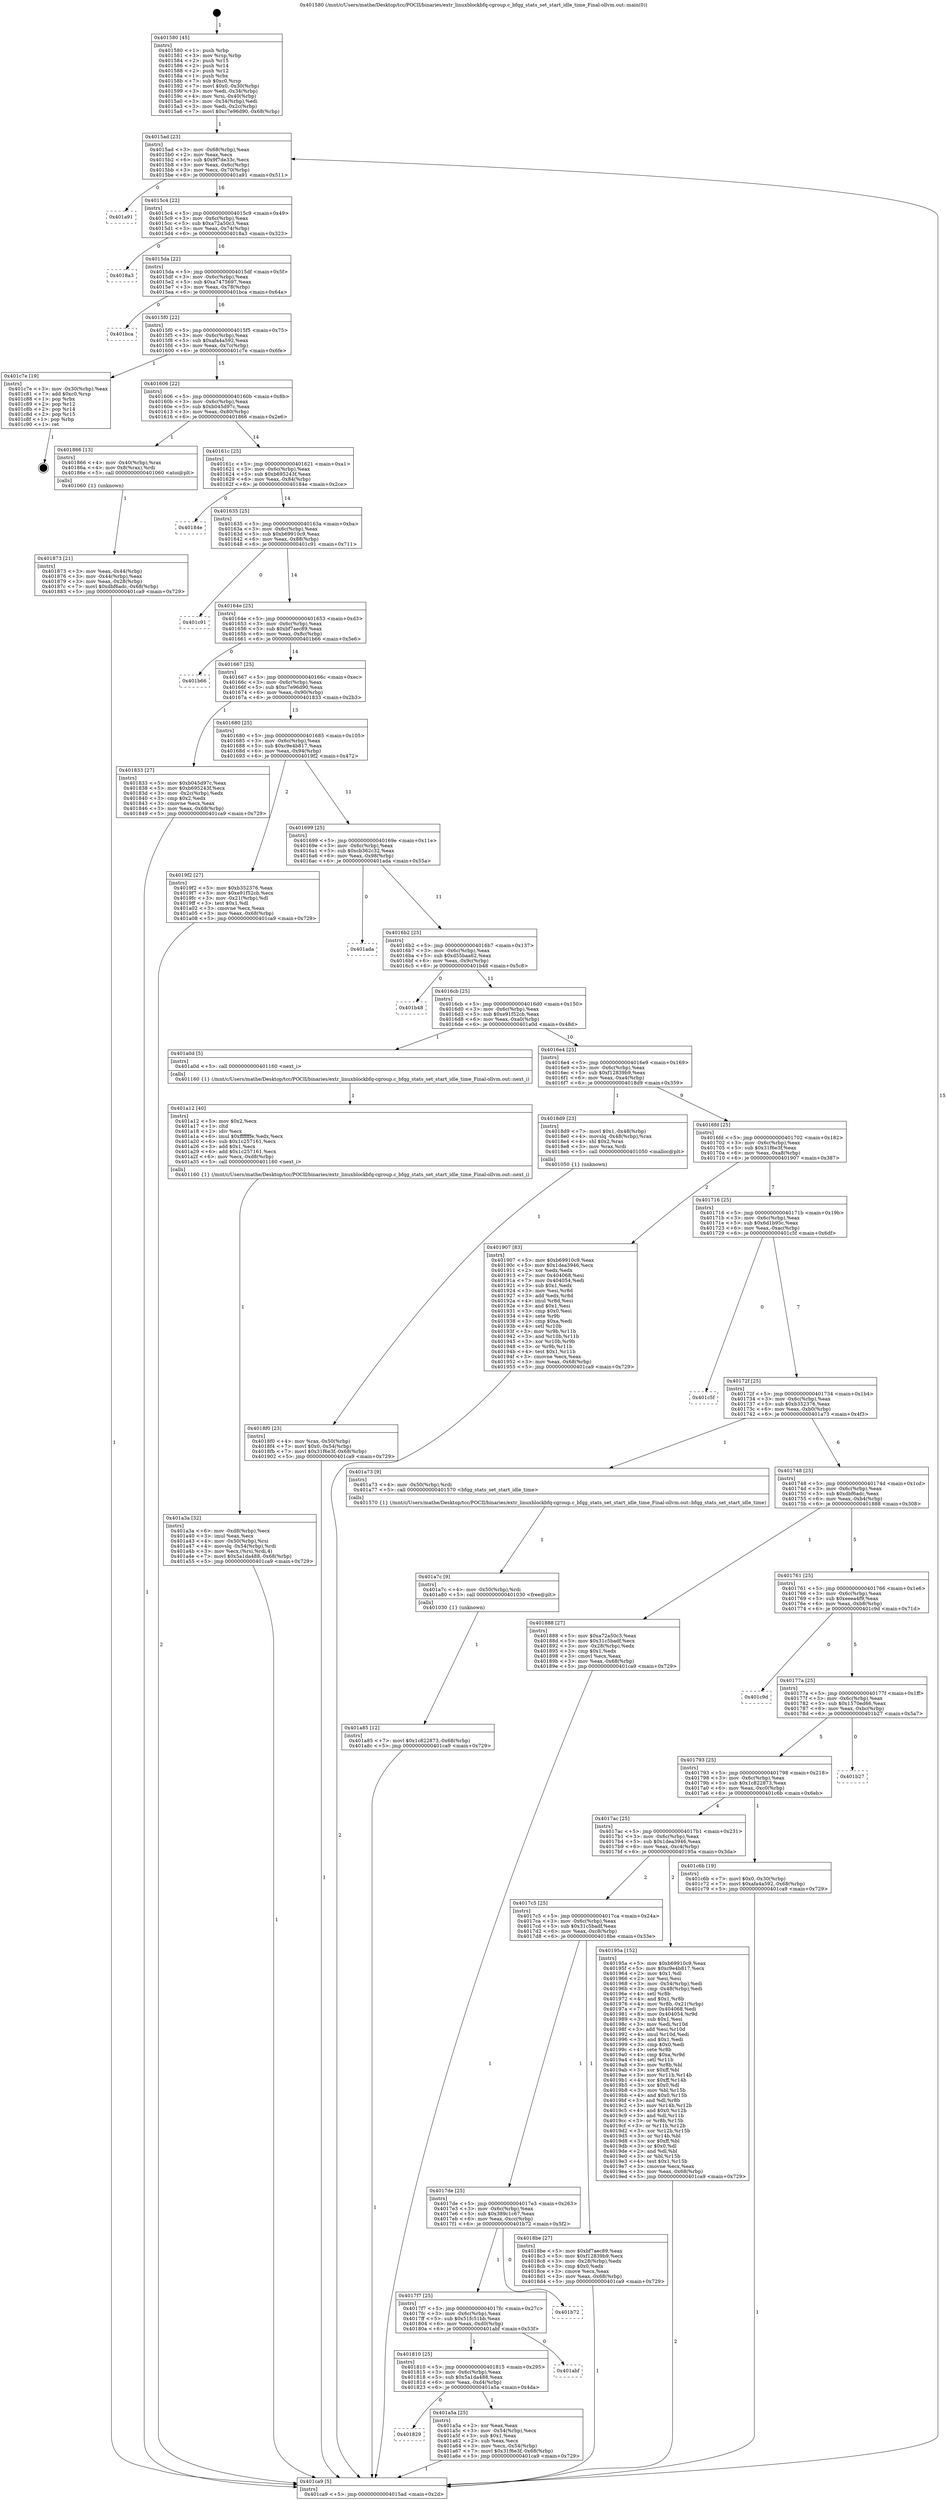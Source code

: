 digraph "0x401580" {
  label = "0x401580 (/mnt/c/Users/mathe/Desktop/tcc/POCII/binaries/extr_linuxblockbfq-cgroup.c_bfqg_stats_set_start_idle_time_Final-ollvm.out::main(0))"
  labelloc = "t"
  node[shape=record]

  Entry [label="",width=0.3,height=0.3,shape=circle,fillcolor=black,style=filled]
  "0x4015ad" [label="{
     0x4015ad [23]\l
     | [instrs]\l
     &nbsp;&nbsp;0x4015ad \<+3\>: mov -0x68(%rbp),%eax\l
     &nbsp;&nbsp;0x4015b0 \<+2\>: mov %eax,%ecx\l
     &nbsp;&nbsp;0x4015b2 \<+6\>: sub $0x9f7de33c,%ecx\l
     &nbsp;&nbsp;0x4015b8 \<+3\>: mov %eax,-0x6c(%rbp)\l
     &nbsp;&nbsp;0x4015bb \<+3\>: mov %ecx,-0x70(%rbp)\l
     &nbsp;&nbsp;0x4015be \<+6\>: je 0000000000401a91 \<main+0x511\>\l
  }"]
  "0x401a91" [label="{
     0x401a91\l
  }", style=dashed]
  "0x4015c4" [label="{
     0x4015c4 [22]\l
     | [instrs]\l
     &nbsp;&nbsp;0x4015c4 \<+5\>: jmp 00000000004015c9 \<main+0x49\>\l
     &nbsp;&nbsp;0x4015c9 \<+3\>: mov -0x6c(%rbp),%eax\l
     &nbsp;&nbsp;0x4015cc \<+5\>: sub $0xa72a50c3,%eax\l
     &nbsp;&nbsp;0x4015d1 \<+3\>: mov %eax,-0x74(%rbp)\l
     &nbsp;&nbsp;0x4015d4 \<+6\>: je 00000000004018a3 \<main+0x323\>\l
  }"]
  Exit [label="",width=0.3,height=0.3,shape=circle,fillcolor=black,style=filled,peripheries=2]
  "0x4018a3" [label="{
     0x4018a3\l
  }", style=dashed]
  "0x4015da" [label="{
     0x4015da [22]\l
     | [instrs]\l
     &nbsp;&nbsp;0x4015da \<+5\>: jmp 00000000004015df \<main+0x5f\>\l
     &nbsp;&nbsp;0x4015df \<+3\>: mov -0x6c(%rbp),%eax\l
     &nbsp;&nbsp;0x4015e2 \<+5\>: sub $0xa7475697,%eax\l
     &nbsp;&nbsp;0x4015e7 \<+3\>: mov %eax,-0x78(%rbp)\l
     &nbsp;&nbsp;0x4015ea \<+6\>: je 0000000000401bca \<main+0x64a\>\l
  }"]
  "0x401a85" [label="{
     0x401a85 [12]\l
     | [instrs]\l
     &nbsp;&nbsp;0x401a85 \<+7\>: movl $0x1c822873,-0x68(%rbp)\l
     &nbsp;&nbsp;0x401a8c \<+5\>: jmp 0000000000401ca9 \<main+0x729\>\l
  }"]
  "0x401bca" [label="{
     0x401bca\l
  }", style=dashed]
  "0x4015f0" [label="{
     0x4015f0 [22]\l
     | [instrs]\l
     &nbsp;&nbsp;0x4015f0 \<+5\>: jmp 00000000004015f5 \<main+0x75\>\l
     &nbsp;&nbsp;0x4015f5 \<+3\>: mov -0x6c(%rbp),%eax\l
     &nbsp;&nbsp;0x4015f8 \<+5\>: sub $0xafa4a592,%eax\l
     &nbsp;&nbsp;0x4015fd \<+3\>: mov %eax,-0x7c(%rbp)\l
     &nbsp;&nbsp;0x401600 \<+6\>: je 0000000000401c7e \<main+0x6fe\>\l
  }"]
  "0x401a7c" [label="{
     0x401a7c [9]\l
     | [instrs]\l
     &nbsp;&nbsp;0x401a7c \<+4\>: mov -0x50(%rbp),%rdi\l
     &nbsp;&nbsp;0x401a80 \<+5\>: call 0000000000401030 \<free@plt\>\l
     | [calls]\l
     &nbsp;&nbsp;0x401030 \{1\} (unknown)\l
  }"]
  "0x401c7e" [label="{
     0x401c7e [19]\l
     | [instrs]\l
     &nbsp;&nbsp;0x401c7e \<+3\>: mov -0x30(%rbp),%eax\l
     &nbsp;&nbsp;0x401c81 \<+7\>: add $0xc0,%rsp\l
     &nbsp;&nbsp;0x401c88 \<+1\>: pop %rbx\l
     &nbsp;&nbsp;0x401c89 \<+2\>: pop %r12\l
     &nbsp;&nbsp;0x401c8b \<+2\>: pop %r14\l
     &nbsp;&nbsp;0x401c8d \<+2\>: pop %r15\l
     &nbsp;&nbsp;0x401c8f \<+1\>: pop %rbp\l
     &nbsp;&nbsp;0x401c90 \<+1\>: ret\l
  }"]
  "0x401606" [label="{
     0x401606 [22]\l
     | [instrs]\l
     &nbsp;&nbsp;0x401606 \<+5\>: jmp 000000000040160b \<main+0x8b\>\l
     &nbsp;&nbsp;0x40160b \<+3\>: mov -0x6c(%rbp),%eax\l
     &nbsp;&nbsp;0x40160e \<+5\>: sub $0xb045d97c,%eax\l
     &nbsp;&nbsp;0x401613 \<+3\>: mov %eax,-0x80(%rbp)\l
     &nbsp;&nbsp;0x401616 \<+6\>: je 0000000000401866 \<main+0x2e6\>\l
  }"]
  "0x401829" [label="{
     0x401829\l
  }", style=dashed]
  "0x401866" [label="{
     0x401866 [13]\l
     | [instrs]\l
     &nbsp;&nbsp;0x401866 \<+4\>: mov -0x40(%rbp),%rax\l
     &nbsp;&nbsp;0x40186a \<+4\>: mov 0x8(%rax),%rdi\l
     &nbsp;&nbsp;0x40186e \<+5\>: call 0000000000401060 \<atoi@plt\>\l
     | [calls]\l
     &nbsp;&nbsp;0x401060 \{1\} (unknown)\l
  }"]
  "0x40161c" [label="{
     0x40161c [25]\l
     | [instrs]\l
     &nbsp;&nbsp;0x40161c \<+5\>: jmp 0000000000401621 \<main+0xa1\>\l
     &nbsp;&nbsp;0x401621 \<+3\>: mov -0x6c(%rbp),%eax\l
     &nbsp;&nbsp;0x401624 \<+5\>: sub $0xb695243f,%eax\l
     &nbsp;&nbsp;0x401629 \<+6\>: mov %eax,-0x84(%rbp)\l
     &nbsp;&nbsp;0x40162f \<+6\>: je 000000000040184e \<main+0x2ce\>\l
  }"]
  "0x401a5a" [label="{
     0x401a5a [25]\l
     | [instrs]\l
     &nbsp;&nbsp;0x401a5a \<+2\>: xor %eax,%eax\l
     &nbsp;&nbsp;0x401a5c \<+3\>: mov -0x54(%rbp),%ecx\l
     &nbsp;&nbsp;0x401a5f \<+3\>: sub $0x1,%eax\l
     &nbsp;&nbsp;0x401a62 \<+2\>: sub %eax,%ecx\l
     &nbsp;&nbsp;0x401a64 \<+3\>: mov %ecx,-0x54(%rbp)\l
     &nbsp;&nbsp;0x401a67 \<+7\>: movl $0x31f6e3f,-0x68(%rbp)\l
     &nbsp;&nbsp;0x401a6e \<+5\>: jmp 0000000000401ca9 \<main+0x729\>\l
  }"]
  "0x40184e" [label="{
     0x40184e\l
  }", style=dashed]
  "0x401635" [label="{
     0x401635 [25]\l
     | [instrs]\l
     &nbsp;&nbsp;0x401635 \<+5\>: jmp 000000000040163a \<main+0xba\>\l
     &nbsp;&nbsp;0x40163a \<+3\>: mov -0x6c(%rbp),%eax\l
     &nbsp;&nbsp;0x40163d \<+5\>: sub $0xb69910c9,%eax\l
     &nbsp;&nbsp;0x401642 \<+6\>: mov %eax,-0x88(%rbp)\l
     &nbsp;&nbsp;0x401648 \<+6\>: je 0000000000401c91 \<main+0x711\>\l
  }"]
  "0x401810" [label="{
     0x401810 [25]\l
     | [instrs]\l
     &nbsp;&nbsp;0x401810 \<+5\>: jmp 0000000000401815 \<main+0x295\>\l
     &nbsp;&nbsp;0x401815 \<+3\>: mov -0x6c(%rbp),%eax\l
     &nbsp;&nbsp;0x401818 \<+5\>: sub $0x5a1da488,%eax\l
     &nbsp;&nbsp;0x40181d \<+6\>: mov %eax,-0xd4(%rbp)\l
     &nbsp;&nbsp;0x401823 \<+6\>: je 0000000000401a5a \<main+0x4da\>\l
  }"]
  "0x401c91" [label="{
     0x401c91\l
  }", style=dashed]
  "0x40164e" [label="{
     0x40164e [25]\l
     | [instrs]\l
     &nbsp;&nbsp;0x40164e \<+5\>: jmp 0000000000401653 \<main+0xd3\>\l
     &nbsp;&nbsp;0x401653 \<+3\>: mov -0x6c(%rbp),%eax\l
     &nbsp;&nbsp;0x401656 \<+5\>: sub $0xbf7aec89,%eax\l
     &nbsp;&nbsp;0x40165b \<+6\>: mov %eax,-0x8c(%rbp)\l
     &nbsp;&nbsp;0x401661 \<+6\>: je 0000000000401b66 \<main+0x5e6\>\l
  }"]
  "0x401abf" [label="{
     0x401abf\l
  }", style=dashed]
  "0x401b66" [label="{
     0x401b66\l
  }", style=dashed]
  "0x401667" [label="{
     0x401667 [25]\l
     | [instrs]\l
     &nbsp;&nbsp;0x401667 \<+5\>: jmp 000000000040166c \<main+0xec\>\l
     &nbsp;&nbsp;0x40166c \<+3\>: mov -0x6c(%rbp),%eax\l
     &nbsp;&nbsp;0x40166f \<+5\>: sub $0xc7e96d90,%eax\l
     &nbsp;&nbsp;0x401674 \<+6\>: mov %eax,-0x90(%rbp)\l
     &nbsp;&nbsp;0x40167a \<+6\>: je 0000000000401833 \<main+0x2b3\>\l
  }"]
  "0x4017f7" [label="{
     0x4017f7 [25]\l
     | [instrs]\l
     &nbsp;&nbsp;0x4017f7 \<+5\>: jmp 00000000004017fc \<main+0x27c\>\l
     &nbsp;&nbsp;0x4017fc \<+3\>: mov -0x6c(%rbp),%eax\l
     &nbsp;&nbsp;0x4017ff \<+5\>: sub $0x51fc51bb,%eax\l
     &nbsp;&nbsp;0x401804 \<+6\>: mov %eax,-0xd0(%rbp)\l
     &nbsp;&nbsp;0x40180a \<+6\>: je 0000000000401abf \<main+0x53f\>\l
  }"]
  "0x401833" [label="{
     0x401833 [27]\l
     | [instrs]\l
     &nbsp;&nbsp;0x401833 \<+5\>: mov $0xb045d97c,%eax\l
     &nbsp;&nbsp;0x401838 \<+5\>: mov $0xb695243f,%ecx\l
     &nbsp;&nbsp;0x40183d \<+3\>: mov -0x2c(%rbp),%edx\l
     &nbsp;&nbsp;0x401840 \<+3\>: cmp $0x2,%edx\l
     &nbsp;&nbsp;0x401843 \<+3\>: cmovne %ecx,%eax\l
     &nbsp;&nbsp;0x401846 \<+3\>: mov %eax,-0x68(%rbp)\l
     &nbsp;&nbsp;0x401849 \<+5\>: jmp 0000000000401ca9 \<main+0x729\>\l
  }"]
  "0x401680" [label="{
     0x401680 [25]\l
     | [instrs]\l
     &nbsp;&nbsp;0x401680 \<+5\>: jmp 0000000000401685 \<main+0x105\>\l
     &nbsp;&nbsp;0x401685 \<+3\>: mov -0x6c(%rbp),%eax\l
     &nbsp;&nbsp;0x401688 \<+5\>: sub $0xc9e4b817,%eax\l
     &nbsp;&nbsp;0x40168d \<+6\>: mov %eax,-0x94(%rbp)\l
     &nbsp;&nbsp;0x401693 \<+6\>: je 00000000004019f2 \<main+0x472\>\l
  }"]
  "0x401ca9" [label="{
     0x401ca9 [5]\l
     | [instrs]\l
     &nbsp;&nbsp;0x401ca9 \<+5\>: jmp 00000000004015ad \<main+0x2d\>\l
  }"]
  "0x401580" [label="{
     0x401580 [45]\l
     | [instrs]\l
     &nbsp;&nbsp;0x401580 \<+1\>: push %rbp\l
     &nbsp;&nbsp;0x401581 \<+3\>: mov %rsp,%rbp\l
     &nbsp;&nbsp;0x401584 \<+2\>: push %r15\l
     &nbsp;&nbsp;0x401586 \<+2\>: push %r14\l
     &nbsp;&nbsp;0x401588 \<+2\>: push %r12\l
     &nbsp;&nbsp;0x40158a \<+1\>: push %rbx\l
     &nbsp;&nbsp;0x40158b \<+7\>: sub $0xc0,%rsp\l
     &nbsp;&nbsp;0x401592 \<+7\>: movl $0x0,-0x30(%rbp)\l
     &nbsp;&nbsp;0x401599 \<+3\>: mov %edi,-0x34(%rbp)\l
     &nbsp;&nbsp;0x40159c \<+4\>: mov %rsi,-0x40(%rbp)\l
     &nbsp;&nbsp;0x4015a0 \<+3\>: mov -0x34(%rbp),%edi\l
     &nbsp;&nbsp;0x4015a3 \<+3\>: mov %edi,-0x2c(%rbp)\l
     &nbsp;&nbsp;0x4015a6 \<+7\>: movl $0xc7e96d90,-0x68(%rbp)\l
  }"]
  "0x401873" [label="{
     0x401873 [21]\l
     | [instrs]\l
     &nbsp;&nbsp;0x401873 \<+3\>: mov %eax,-0x44(%rbp)\l
     &nbsp;&nbsp;0x401876 \<+3\>: mov -0x44(%rbp),%eax\l
     &nbsp;&nbsp;0x401879 \<+3\>: mov %eax,-0x28(%rbp)\l
     &nbsp;&nbsp;0x40187c \<+7\>: movl $0xdbf6adc,-0x68(%rbp)\l
     &nbsp;&nbsp;0x401883 \<+5\>: jmp 0000000000401ca9 \<main+0x729\>\l
  }"]
  "0x401b72" [label="{
     0x401b72\l
  }", style=dashed]
  "0x4019f2" [label="{
     0x4019f2 [27]\l
     | [instrs]\l
     &nbsp;&nbsp;0x4019f2 \<+5\>: mov $0xb352376,%eax\l
     &nbsp;&nbsp;0x4019f7 \<+5\>: mov $0xe91f52cb,%ecx\l
     &nbsp;&nbsp;0x4019fc \<+3\>: mov -0x21(%rbp),%dl\l
     &nbsp;&nbsp;0x4019ff \<+3\>: test $0x1,%dl\l
     &nbsp;&nbsp;0x401a02 \<+3\>: cmovne %ecx,%eax\l
     &nbsp;&nbsp;0x401a05 \<+3\>: mov %eax,-0x68(%rbp)\l
     &nbsp;&nbsp;0x401a08 \<+5\>: jmp 0000000000401ca9 \<main+0x729\>\l
  }"]
  "0x401699" [label="{
     0x401699 [25]\l
     | [instrs]\l
     &nbsp;&nbsp;0x401699 \<+5\>: jmp 000000000040169e \<main+0x11e\>\l
     &nbsp;&nbsp;0x40169e \<+3\>: mov -0x6c(%rbp),%eax\l
     &nbsp;&nbsp;0x4016a1 \<+5\>: sub $0xcb362c32,%eax\l
     &nbsp;&nbsp;0x4016a6 \<+6\>: mov %eax,-0x98(%rbp)\l
     &nbsp;&nbsp;0x4016ac \<+6\>: je 0000000000401ada \<main+0x55a\>\l
  }"]
  "0x401a3a" [label="{
     0x401a3a [32]\l
     | [instrs]\l
     &nbsp;&nbsp;0x401a3a \<+6\>: mov -0xd8(%rbp),%ecx\l
     &nbsp;&nbsp;0x401a40 \<+3\>: imul %eax,%ecx\l
     &nbsp;&nbsp;0x401a43 \<+4\>: mov -0x50(%rbp),%rsi\l
     &nbsp;&nbsp;0x401a47 \<+4\>: movslq -0x54(%rbp),%rdi\l
     &nbsp;&nbsp;0x401a4b \<+3\>: mov %ecx,(%rsi,%rdi,4)\l
     &nbsp;&nbsp;0x401a4e \<+7\>: movl $0x5a1da488,-0x68(%rbp)\l
     &nbsp;&nbsp;0x401a55 \<+5\>: jmp 0000000000401ca9 \<main+0x729\>\l
  }"]
  "0x401ada" [label="{
     0x401ada\l
  }", style=dashed]
  "0x4016b2" [label="{
     0x4016b2 [25]\l
     | [instrs]\l
     &nbsp;&nbsp;0x4016b2 \<+5\>: jmp 00000000004016b7 \<main+0x137\>\l
     &nbsp;&nbsp;0x4016b7 \<+3\>: mov -0x6c(%rbp),%eax\l
     &nbsp;&nbsp;0x4016ba \<+5\>: sub $0xd55baa62,%eax\l
     &nbsp;&nbsp;0x4016bf \<+6\>: mov %eax,-0x9c(%rbp)\l
     &nbsp;&nbsp;0x4016c5 \<+6\>: je 0000000000401b48 \<main+0x5c8\>\l
  }"]
  "0x401a12" [label="{
     0x401a12 [40]\l
     | [instrs]\l
     &nbsp;&nbsp;0x401a12 \<+5\>: mov $0x2,%ecx\l
     &nbsp;&nbsp;0x401a17 \<+1\>: cltd\l
     &nbsp;&nbsp;0x401a18 \<+2\>: idiv %ecx\l
     &nbsp;&nbsp;0x401a1a \<+6\>: imul $0xfffffffe,%edx,%ecx\l
     &nbsp;&nbsp;0x401a20 \<+6\>: sub $0x1c257161,%ecx\l
     &nbsp;&nbsp;0x401a26 \<+3\>: add $0x1,%ecx\l
     &nbsp;&nbsp;0x401a29 \<+6\>: add $0x1c257161,%ecx\l
     &nbsp;&nbsp;0x401a2f \<+6\>: mov %ecx,-0xd8(%rbp)\l
     &nbsp;&nbsp;0x401a35 \<+5\>: call 0000000000401160 \<next_i\>\l
     | [calls]\l
     &nbsp;&nbsp;0x401160 \{1\} (/mnt/c/Users/mathe/Desktop/tcc/POCII/binaries/extr_linuxblockbfq-cgroup.c_bfqg_stats_set_start_idle_time_Final-ollvm.out::next_i)\l
  }"]
  "0x401b48" [label="{
     0x401b48\l
  }", style=dashed]
  "0x4016cb" [label="{
     0x4016cb [25]\l
     | [instrs]\l
     &nbsp;&nbsp;0x4016cb \<+5\>: jmp 00000000004016d0 \<main+0x150\>\l
     &nbsp;&nbsp;0x4016d0 \<+3\>: mov -0x6c(%rbp),%eax\l
     &nbsp;&nbsp;0x4016d3 \<+5\>: sub $0xe91f52cb,%eax\l
     &nbsp;&nbsp;0x4016d8 \<+6\>: mov %eax,-0xa0(%rbp)\l
     &nbsp;&nbsp;0x4016de \<+6\>: je 0000000000401a0d \<main+0x48d\>\l
  }"]
  "0x4018f0" [label="{
     0x4018f0 [23]\l
     | [instrs]\l
     &nbsp;&nbsp;0x4018f0 \<+4\>: mov %rax,-0x50(%rbp)\l
     &nbsp;&nbsp;0x4018f4 \<+7\>: movl $0x0,-0x54(%rbp)\l
     &nbsp;&nbsp;0x4018fb \<+7\>: movl $0x31f6e3f,-0x68(%rbp)\l
     &nbsp;&nbsp;0x401902 \<+5\>: jmp 0000000000401ca9 \<main+0x729\>\l
  }"]
  "0x401a0d" [label="{
     0x401a0d [5]\l
     | [instrs]\l
     &nbsp;&nbsp;0x401a0d \<+5\>: call 0000000000401160 \<next_i\>\l
     | [calls]\l
     &nbsp;&nbsp;0x401160 \{1\} (/mnt/c/Users/mathe/Desktop/tcc/POCII/binaries/extr_linuxblockbfq-cgroup.c_bfqg_stats_set_start_idle_time_Final-ollvm.out::next_i)\l
  }"]
  "0x4016e4" [label="{
     0x4016e4 [25]\l
     | [instrs]\l
     &nbsp;&nbsp;0x4016e4 \<+5\>: jmp 00000000004016e9 \<main+0x169\>\l
     &nbsp;&nbsp;0x4016e9 \<+3\>: mov -0x6c(%rbp),%eax\l
     &nbsp;&nbsp;0x4016ec \<+5\>: sub $0xf12839b9,%eax\l
     &nbsp;&nbsp;0x4016f1 \<+6\>: mov %eax,-0xa4(%rbp)\l
     &nbsp;&nbsp;0x4016f7 \<+6\>: je 00000000004018d9 \<main+0x359\>\l
  }"]
  "0x4017de" [label="{
     0x4017de [25]\l
     | [instrs]\l
     &nbsp;&nbsp;0x4017de \<+5\>: jmp 00000000004017e3 \<main+0x263\>\l
     &nbsp;&nbsp;0x4017e3 \<+3\>: mov -0x6c(%rbp),%eax\l
     &nbsp;&nbsp;0x4017e6 \<+5\>: sub $0x389c1c67,%eax\l
     &nbsp;&nbsp;0x4017eb \<+6\>: mov %eax,-0xcc(%rbp)\l
     &nbsp;&nbsp;0x4017f1 \<+6\>: je 0000000000401b72 \<main+0x5f2\>\l
  }"]
  "0x4018d9" [label="{
     0x4018d9 [23]\l
     | [instrs]\l
     &nbsp;&nbsp;0x4018d9 \<+7\>: movl $0x1,-0x48(%rbp)\l
     &nbsp;&nbsp;0x4018e0 \<+4\>: movslq -0x48(%rbp),%rax\l
     &nbsp;&nbsp;0x4018e4 \<+4\>: shl $0x2,%rax\l
     &nbsp;&nbsp;0x4018e8 \<+3\>: mov %rax,%rdi\l
     &nbsp;&nbsp;0x4018eb \<+5\>: call 0000000000401050 \<malloc@plt\>\l
     | [calls]\l
     &nbsp;&nbsp;0x401050 \{1\} (unknown)\l
  }"]
  "0x4016fd" [label="{
     0x4016fd [25]\l
     | [instrs]\l
     &nbsp;&nbsp;0x4016fd \<+5\>: jmp 0000000000401702 \<main+0x182\>\l
     &nbsp;&nbsp;0x401702 \<+3\>: mov -0x6c(%rbp),%eax\l
     &nbsp;&nbsp;0x401705 \<+5\>: sub $0x31f6e3f,%eax\l
     &nbsp;&nbsp;0x40170a \<+6\>: mov %eax,-0xa8(%rbp)\l
     &nbsp;&nbsp;0x401710 \<+6\>: je 0000000000401907 \<main+0x387\>\l
  }"]
  "0x4018be" [label="{
     0x4018be [27]\l
     | [instrs]\l
     &nbsp;&nbsp;0x4018be \<+5\>: mov $0xbf7aec89,%eax\l
     &nbsp;&nbsp;0x4018c3 \<+5\>: mov $0xf12839b9,%ecx\l
     &nbsp;&nbsp;0x4018c8 \<+3\>: mov -0x28(%rbp),%edx\l
     &nbsp;&nbsp;0x4018cb \<+3\>: cmp $0x0,%edx\l
     &nbsp;&nbsp;0x4018ce \<+3\>: cmove %ecx,%eax\l
     &nbsp;&nbsp;0x4018d1 \<+3\>: mov %eax,-0x68(%rbp)\l
     &nbsp;&nbsp;0x4018d4 \<+5\>: jmp 0000000000401ca9 \<main+0x729\>\l
  }"]
  "0x401907" [label="{
     0x401907 [83]\l
     | [instrs]\l
     &nbsp;&nbsp;0x401907 \<+5\>: mov $0xb69910c9,%eax\l
     &nbsp;&nbsp;0x40190c \<+5\>: mov $0x1dea3946,%ecx\l
     &nbsp;&nbsp;0x401911 \<+2\>: xor %edx,%edx\l
     &nbsp;&nbsp;0x401913 \<+7\>: mov 0x404068,%esi\l
     &nbsp;&nbsp;0x40191a \<+7\>: mov 0x404054,%edi\l
     &nbsp;&nbsp;0x401921 \<+3\>: sub $0x1,%edx\l
     &nbsp;&nbsp;0x401924 \<+3\>: mov %esi,%r8d\l
     &nbsp;&nbsp;0x401927 \<+3\>: add %edx,%r8d\l
     &nbsp;&nbsp;0x40192a \<+4\>: imul %r8d,%esi\l
     &nbsp;&nbsp;0x40192e \<+3\>: and $0x1,%esi\l
     &nbsp;&nbsp;0x401931 \<+3\>: cmp $0x0,%esi\l
     &nbsp;&nbsp;0x401934 \<+4\>: sete %r9b\l
     &nbsp;&nbsp;0x401938 \<+3\>: cmp $0xa,%edi\l
     &nbsp;&nbsp;0x40193b \<+4\>: setl %r10b\l
     &nbsp;&nbsp;0x40193f \<+3\>: mov %r9b,%r11b\l
     &nbsp;&nbsp;0x401942 \<+3\>: and %r10b,%r11b\l
     &nbsp;&nbsp;0x401945 \<+3\>: xor %r10b,%r9b\l
     &nbsp;&nbsp;0x401948 \<+3\>: or %r9b,%r11b\l
     &nbsp;&nbsp;0x40194b \<+4\>: test $0x1,%r11b\l
     &nbsp;&nbsp;0x40194f \<+3\>: cmovne %ecx,%eax\l
     &nbsp;&nbsp;0x401952 \<+3\>: mov %eax,-0x68(%rbp)\l
     &nbsp;&nbsp;0x401955 \<+5\>: jmp 0000000000401ca9 \<main+0x729\>\l
  }"]
  "0x401716" [label="{
     0x401716 [25]\l
     | [instrs]\l
     &nbsp;&nbsp;0x401716 \<+5\>: jmp 000000000040171b \<main+0x19b\>\l
     &nbsp;&nbsp;0x40171b \<+3\>: mov -0x6c(%rbp),%eax\l
     &nbsp;&nbsp;0x40171e \<+5\>: sub $0x6d1b95c,%eax\l
     &nbsp;&nbsp;0x401723 \<+6\>: mov %eax,-0xac(%rbp)\l
     &nbsp;&nbsp;0x401729 \<+6\>: je 0000000000401c5f \<main+0x6df\>\l
  }"]
  "0x4017c5" [label="{
     0x4017c5 [25]\l
     | [instrs]\l
     &nbsp;&nbsp;0x4017c5 \<+5\>: jmp 00000000004017ca \<main+0x24a\>\l
     &nbsp;&nbsp;0x4017ca \<+3\>: mov -0x6c(%rbp),%eax\l
     &nbsp;&nbsp;0x4017cd \<+5\>: sub $0x31c5badf,%eax\l
     &nbsp;&nbsp;0x4017d2 \<+6\>: mov %eax,-0xc8(%rbp)\l
     &nbsp;&nbsp;0x4017d8 \<+6\>: je 00000000004018be \<main+0x33e\>\l
  }"]
  "0x401c5f" [label="{
     0x401c5f\l
  }", style=dashed]
  "0x40172f" [label="{
     0x40172f [25]\l
     | [instrs]\l
     &nbsp;&nbsp;0x40172f \<+5\>: jmp 0000000000401734 \<main+0x1b4\>\l
     &nbsp;&nbsp;0x401734 \<+3\>: mov -0x6c(%rbp),%eax\l
     &nbsp;&nbsp;0x401737 \<+5\>: sub $0xb352376,%eax\l
     &nbsp;&nbsp;0x40173c \<+6\>: mov %eax,-0xb0(%rbp)\l
     &nbsp;&nbsp;0x401742 \<+6\>: je 0000000000401a73 \<main+0x4f3\>\l
  }"]
  "0x40195a" [label="{
     0x40195a [152]\l
     | [instrs]\l
     &nbsp;&nbsp;0x40195a \<+5\>: mov $0xb69910c9,%eax\l
     &nbsp;&nbsp;0x40195f \<+5\>: mov $0xc9e4b817,%ecx\l
     &nbsp;&nbsp;0x401964 \<+2\>: mov $0x1,%dl\l
     &nbsp;&nbsp;0x401966 \<+2\>: xor %esi,%esi\l
     &nbsp;&nbsp;0x401968 \<+3\>: mov -0x54(%rbp),%edi\l
     &nbsp;&nbsp;0x40196b \<+3\>: cmp -0x48(%rbp),%edi\l
     &nbsp;&nbsp;0x40196e \<+4\>: setl %r8b\l
     &nbsp;&nbsp;0x401972 \<+4\>: and $0x1,%r8b\l
     &nbsp;&nbsp;0x401976 \<+4\>: mov %r8b,-0x21(%rbp)\l
     &nbsp;&nbsp;0x40197a \<+7\>: mov 0x404068,%edi\l
     &nbsp;&nbsp;0x401981 \<+8\>: mov 0x404054,%r9d\l
     &nbsp;&nbsp;0x401989 \<+3\>: sub $0x1,%esi\l
     &nbsp;&nbsp;0x40198c \<+3\>: mov %edi,%r10d\l
     &nbsp;&nbsp;0x40198f \<+3\>: add %esi,%r10d\l
     &nbsp;&nbsp;0x401992 \<+4\>: imul %r10d,%edi\l
     &nbsp;&nbsp;0x401996 \<+3\>: and $0x1,%edi\l
     &nbsp;&nbsp;0x401999 \<+3\>: cmp $0x0,%edi\l
     &nbsp;&nbsp;0x40199c \<+4\>: sete %r8b\l
     &nbsp;&nbsp;0x4019a0 \<+4\>: cmp $0xa,%r9d\l
     &nbsp;&nbsp;0x4019a4 \<+4\>: setl %r11b\l
     &nbsp;&nbsp;0x4019a8 \<+3\>: mov %r8b,%bl\l
     &nbsp;&nbsp;0x4019ab \<+3\>: xor $0xff,%bl\l
     &nbsp;&nbsp;0x4019ae \<+3\>: mov %r11b,%r14b\l
     &nbsp;&nbsp;0x4019b1 \<+4\>: xor $0xff,%r14b\l
     &nbsp;&nbsp;0x4019b5 \<+3\>: xor $0x0,%dl\l
     &nbsp;&nbsp;0x4019b8 \<+3\>: mov %bl,%r15b\l
     &nbsp;&nbsp;0x4019bb \<+4\>: and $0x0,%r15b\l
     &nbsp;&nbsp;0x4019bf \<+3\>: and %dl,%r8b\l
     &nbsp;&nbsp;0x4019c2 \<+3\>: mov %r14b,%r12b\l
     &nbsp;&nbsp;0x4019c5 \<+4\>: and $0x0,%r12b\l
     &nbsp;&nbsp;0x4019c9 \<+3\>: and %dl,%r11b\l
     &nbsp;&nbsp;0x4019cc \<+3\>: or %r8b,%r15b\l
     &nbsp;&nbsp;0x4019cf \<+3\>: or %r11b,%r12b\l
     &nbsp;&nbsp;0x4019d2 \<+3\>: xor %r12b,%r15b\l
     &nbsp;&nbsp;0x4019d5 \<+3\>: or %r14b,%bl\l
     &nbsp;&nbsp;0x4019d8 \<+3\>: xor $0xff,%bl\l
     &nbsp;&nbsp;0x4019db \<+3\>: or $0x0,%dl\l
     &nbsp;&nbsp;0x4019de \<+2\>: and %dl,%bl\l
     &nbsp;&nbsp;0x4019e0 \<+3\>: or %bl,%r15b\l
     &nbsp;&nbsp;0x4019e3 \<+4\>: test $0x1,%r15b\l
     &nbsp;&nbsp;0x4019e7 \<+3\>: cmovne %ecx,%eax\l
     &nbsp;&nbsp;0x4019ea \<+3\>: mov %eax,-0x68(%rbp)\l
     &nbsp;&nbsp;0x4019ed \<+5\>: jmp 0000000000401ca9 \<main+0x729\>\l
  }"]
  "0x401a73" [label="{
     0x401a73 [9]\l
     | [instrs]\l
     &nbsp;&nbsp;0x401a73 \<+4\>: mov -0x50(%rbp),%rdi\l
     &nbsp;&nbsp;0x401a77 \<+5\>: call 0000000000401570 \<bfqg_stats_set_start_idle_time\>\l
     | [calls]\l
     &nbsp;&nbsp;0x401570 \{1\} (/mnt/c/Users/mathe/Desktop/tcc/POCII/binaries/extr_linuxblockbfq-cgroup.c_bfqg_stats_set_start_idle_time_Final-ollvm.out::bfqg_stats_set_start_idle_time)\l
  }"]
  "0x401748" [label="{
     0x401748 [25]\l
     | [instrs]\l
     &nbsp;&nbsp;0x401748 \<+5\>: jmp 000000000040174d \<main+0x1cd\>\l
     &nbsp;&nbsp;0x40174d \<+3\>: mov -0x6c(%rbp),%eax\l
     &nbsp;&nbsp;0x401750 \<+5\>: sub $0xdbf6adc,%eax\l
     &nbsp;&nbsp;0x401755 \<+6\>: mov %eax,-0xb4(%rbp)\l
     &nbsp;&nbsp;0x40175b \<+6\>: je 0000000000401888 \<main+0x308\>\l
  }"]
  "0x4017ac" [label="{
     0x4017ac [25]\l
     | [instrs]\l
     &nbsp;&nbsp;0x4017ac \<+5\>: jmp 00000000004017b1 \<main+0x231\>\l
     &nbsp;&nbsp;0x4017b1 \<+3\>: mov -0x6c(%rbp),%eax\l
     &nbsp;&nbsp;0x4017b4 \<+5\>: sub $0x1dea3946,%eax\l
     &nbsp;&nbsp;0x4017b9 \<+6\>: mov %eax,-0xc4(%rbp)\l
     &nbsp;&nbsp;0x4017bf \<+6\>: je 000000000040195a \<main+0x3da\>\l
  }"]
  "0x401888" [label="{
     0x401888 [27]\l
     | [instrs]\l
     &nbsp;&nbsp;0x401888 \<+5\>: mov $0xa72a50c3,%eax\l
     &nbsp;&nbsp;0x40188d \<+5\>: mov $0x31c5badf,%ecx\l
     &nbsp;&nbsp;0x401892 \<+3\>: mov -0x28(%rbp),%edx\l
     &nbsp;&nbsp;0x401895 \<+3\>: cmp $0x1,%edx\l
     &nbsp;&nbsp;0x401898 \<+3\>: cmovl %ecx,%eax\l
     &nbsp;&nbsp;0x40189b \<+3\>: mov %eax,-0x68(%rbp)\l
     &nbsp;&nbsp;0x40189e \<+5\>: jmp 0000000000401ca9 \<main+0x729\>\l
  }"]
  "0x401761" [label="{
     0x401761 [25]\l
     | [instrs]\l
     &nbsp;&nbsp;0x401761 \<+5\>: jmp 0000000000401766 \<main+0x1e6\>\l
     &nbsp;&nbsp;0x401766 \<+3\>: mov -0x6c(%rbp),%eax\l
     &nbsp;&nbsp;0x401769 \<+5\>: sub $0xeeea4f9,%eax\l
     &nbsp;&nbsp;0x40176e \<+6\>: mov %eax,-0xb8(%rbp)\l
     &nbsp;&nbsp;0x401774 \<+6\>: je 0000000000401c9d \<main+0x71d\>\l
  }"]
  "0x401c6b" [label="{
     0x401c6b [19]\l
     | [instrs]\l
     &nbsp;&nbsp;0x401c6b \<+7\>: movl $0x0,-0x30(%rbp)\l
     &nbsp;&nbsp;0x401c72 \<+7\>: movl $0xafa4a592,-0x68(%rbp)\l
     &nbsp;&nbsp;0x401c79 \<+5\>: jmp 0000000000401ca9 \<main+0x729\>\l
  }"]
  "0x401c9d" [label="{
     0x401c9d\l
  }", style=dashed]
  "0x40177a" [label="{
     0x40177a [25]\l
     | [instrs]\l
     &nbsp;&nbsp;0x40177a \<+5\>: jmp 000000000040177f \<main+0x1ff\>\l
     &nbsp;&nbsp;0x40177f \<+3\>: mov -0x6c(%rbp),%eax\l
     &nbsp;&nbsp;0x401782 \<+5\>: sub $0x1570ed66,%eax\l
     &nbsp;&nbsp;0x401787 \<+6\>: mov %eax,-0xbc(%rbp)\l
     &nbsp;&nbsp;0x40178d \<+6\>: je 0000000000401b27 \<main+0x5a7\>\l
  }"]
  "0x401793" [label="{
     0x401793 [25]\l
     | [instrs]\l
     &nbsp;&nbsp;0x401793 \<+5\>: jmp 0000000000401798 \<main+0x218\>\l
     &nbsp;&nbsp;0x401798 \<+3\>: mov -0x6c(%rbp),%eax\l
     &nbsp;&nbsp;0x40179b \<+5\>: sub $0x1c822873,%eax\l
     &nbsp;&nbsp;0x4017a0 \<+6\>: mov %eax,-0xc0(%rbp)\l
     &nbsp;&nbsp;0x4017a6 \<+6\>: je 0000000000401c6b \<main+0x6eb\>\l
  }"]
  "0x401b27" [label="{
     0x401b27\l
  }", style=dashed]
  Entry -> "0x401580" [label=" 1"]
  "0x4015ad" -> "0x401a91" [label=" 0"]
  "0x4015ad" -> "0x4015c4" [label=" 16"]
  "0x401c7e" -> Exit [label=" 1"]
  "0x4015c4" -> "0x4018a3" [label=" 0"]
  "0x4015c4" -> "0x4015da" [label=" 16"]
  "0x401c6b" -> "0x401ca9" [label=" 1"]
  "0x4015da" -> "0x401bca" [label=" 0"]
  "0x4015da" -> "0x4015f0" [label=" 16"]
  "0x401a85" -> "0x401ca9" [label=" 1"]
  "0x4015f0" -> "0x401c7e" [label=" 1"]
  "0x4015f0" -> "0x401606" [label=" 15"]
  "0x401a7c" -> "0x401a85" [label=" 1"]
  "0x401606" -> "0x401866" [label=" 1"]
  "0x401606" -> "0x40161c" [label=" 14"]
  "0x401a73" -> "0x401a7c" [label=" 1"]
  "0x40161c" -> "0x40184e" [label=" 0"]
  "0x40161c" -> "0x401635" [label=" 14"]
  "0x401a5a" -> "0x401ca9" [label=" 1"]
  "0x401635" -> "0x401c91" [label=" 0"]
  "0x401635" -> "0x40164e" [label=" 14"]
  "0x401810" -> "0x401a5a" [label=" 1"]
  "0x40164e" -> "0x401b66" [label=" 0"]
  "0x40164e" -> "0x401667" [label=" 14"]
  "0x401810" -> "0x401829" [label=" 0"]
  "0x401667" -> "0x401833" [label=" 1"]
  "0x401667" -> "0x401680" [label=" 13"]
  "0x401833" -> "0x401ca9" [label=" 1"]
  "0x401580" -> "0x4015ad" [label=" 1"]
  "0x401ca9" -> "0x4015ad" [label=" 15"]
  "0x401866" -> "0x401873" [label=" 1"]
  "0x401873" -> "0x401ca9" [label=" 1"]
  "0x4017f7" -> "0x401abf" [label=" 0"]
  "0x401680" -> "0x4019f2" [label=" 2"]
  "0x401680" -> "0x401699" [label=" 11"]
  "0x4017f7" -> "0x401810" [label=" 1"]
  "0x401699" -> "0x401ada" [label=" 0"]
  "0x401699" -> "0x4016b2" [label=" 11"]
  "0x4017de" -> "0x401b72" [label=" 0"]
  "0x4016b2" -> "0x401b48" [label=" 0"]
  "0x4016b2" -> "0x4016cb" [label=" 11"]
  "0x4017de" -> "0x4017f7" [label=" 1"]
  "0x4016cb" -> "0x401a0d" [label=" 1"]
  "0x4016cb" -> "0x4016e4" [label=" 10"]
  "0x401a3a" -> "0x401ca9" [label=" 1"]
  "0x4016e4" -> "0x4018d9" [label=" 1"]
  "0x4016e4" -> "0x4016fd" [label=" 9"]
  "0x401a12" -> "0x401a3a" [label=" 1"]
  "0x4016fd" -> "0x401907" [label=" 2"]
  "0x4016fd" -> "0x401716" [label=" 7"]
  "0x401a0d" -> "0x401a12" [label=" 1"]
  "0x401716" -> "0x401c5f" [label=" 0"]
  "0x401716" -> "0x40172f" [label=" 7"]
  "0x40195a" -> "0x401ca9" [label=" 2"]
  "0x40172f" -> "0x401a73" [label=" 1"]
  "0x40172f" -> "0x401748" [label=" 6"]
  "0x401907" -> "0x401ca9" [label=" 2"]
  "0x401748" -> "0x401888" [label=" 1"]
  "0x401748" -> "0x401761" [label=" 5"]
  "0x401888" -> "0x401ca9" [label=" 1"]
  "0x4018d9" -> "0x4018f0" [label=" 1"]
  "0x401761" -> "0x401c9d" [label=" 0"]
  "0x401761" -> "0x40177a" [label=" 5"]
  "0x4018be" -> "0x401ca9" [label=" 1"]
  "0x40177a" -> "0x401b27" [label=" 0"]
  "0x40177a" -> "0x401793" [label=" 5"]
  "0x4017c5" -> "0x4017de" [label=" 1"]
  "0x401793" -> "0x401c6b" [label=" 1"]
  "0x401793" -> "0x4017ac" [label=" 4"]
  "0x4018f0" -> "0x401ca9" [label=" 1"]
  "0x4017ac" -> "0x40195a" [label=" 2"]
  "0x4017ac" -> "0x4017c5" [label=" 2"]
  "0x4019f2" -> "0x401ca9" [label=" 2"]
  "0x4017c5" -> "0x4018be" [label=" 1"]
}
